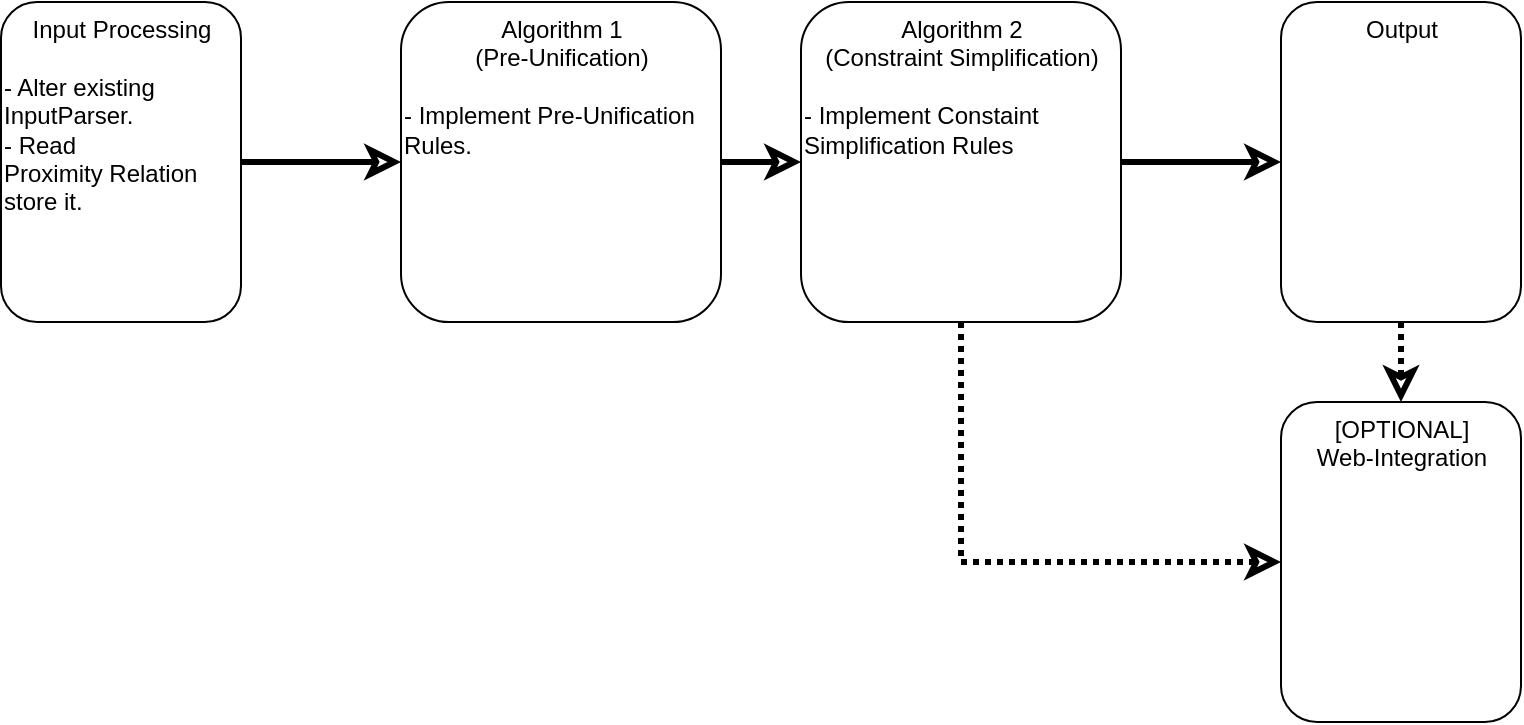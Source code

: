 <mxfile version="10.6.7" type="github"><diagram id="-d7Lz2GWPUvA6udz_A0D" name="Page-1"><mxGraphModel dx="754" dy="467" grid="1" gridSize="10" guides="1" tooltips="1" connect="1" arrows="1" fold="1" page="1" pageScale="1" pageWidth="1169" pageHeight="827" math="0" shadow="0"><root><mxCell id="0"/><mxCell id="1" parent="0"/><mxCell id="v7h8hbEKh-N4qWUSxqVZ-7" style="edgeStyle=orthogonalEdgeStyle;rounded=0;orthogonalLoop=1;jettySize=auto;html=1;entryX=0;entryY=0.5;entryDx=0;entryDy=0;strokeWidth=3;endArrow=classic;endFill=0;endSize=9;" parent="1" source="v7h8hbEKh-N4qWUSxqVZ-3" target="v7h8hbEKh-N4qWUSxqVZ-4" edge="1"><mxGeometry relative="1" as="geometry"/></mxCell><mxCell id="v7h8hbEKh-N4qWUSxqVZ-3" value="Input Processing&lt;br&gt;&lt;br&gt;&lt;div style=&quot;text-align: left&quot;&gt;- Alter existing&lt;/div&gt;&lt;div style=&quot;text-align: left&quot;&gt;InputParser.&lt;/div&gt;&lt;div style=&quot;text-align: left&quot;&gt;- Read&lt;/div&gt;&lt;div style=&quot;text-align: left&quot;&gt;Proximity Relation store it.&lt;/div&gt;&lt;div style=&quot;text-align: left&quot;&gt;&lt;br&gt;&lt;/div&gt;" style="rounded=1;whiteSpace=wrap;html=1;gradientColor=none;verticalAlign=top;" parent="1" vertex="1"><mxGeometry x="202.5" y="160" width="120" height="160" as="geometry"/></mxCell><mxCell id="v7h8hbEKh-N4qWUSxqVZ-8" style="edgeStyle=orthogonalEdgeStyle;rounded=0;orthogonalLoop=1;jettySize=auto;html=1;entryX=0;entryY=0.5;entryDx=0;entryDy=0;strokeWidth=3;endArrow=classic;endFill=0;endSize=9;" parent="1" source="v7h8hbEKh-N4qWUSxqVZ-4" target="v7h8hbEKh-N4qWUSxqVZ-5" edge="1"><mxGeometry relative="1" as="geometry"/></mxCell><mxCell id="v7h8hbEKh-N4qWUSxqVZ-4" value="Algorithm 1&lt;br&gt;(Pre-Unification)&lt;br&gt;&lt;br&gt;&lt;div style=&quot;text-align: left&quot;&gt;- Implement Pre-Unification Rules.&lt;/div&gt;&lt;div style=&quot;text-align: left&quot;&gt;&lt;br&gt;&lt;/div&gt;" style="rounded=1;whiteSpace=wrap;html=1;verticalAlign=top;" parent="1" vertex="1"><mxGeometry x="402.5" y="160" width="160" height="160" as="geometry"/></mxCell><mxCell id="v7h8hbEKh-N4qWUSxqVZ-9" style="edgeStyle=orthogonalEdgeStyle;rounded=0;orthogonalLoop=1;jettySize=auto;html=1;exitX=1;exitY=0.5;exitDx=0;exitDy=0;entryX=0;entryY=0.5;entryDx=0;entryDy=0;strokeWidth=3;endArrow=classic;endFill=0;endSize=9;" parent="1" source="v7h8hbEKh-N4qWUSxqVZ-5" target="v7h8hbEKh-N4qWUSxqVZ-6" edge="1"><mxGeometry relative="1" as="geometry"/></mxCell><mxCell id="v7h8hbEKh-N4qWUSxqVZ-11" style="edgeStyle=orthogonalEdgeStyle;rounded=0;orthogonalLoop=1;jettySize=auto;html=1;entryX=0;entryY=0.5;entryDx=0;entryDy=0;strokeWidth=3;dashed=1;dashPattern=1 1;endArrow=classic;endFill=0;endSize=9;exitX=0.5;exitY=1;exitDx=0;exitDy=0;" parent="1" source="v7h8hbEKh-N4qWUSxqVZ-5" target="v7h8hbEKh-N4qWUSxqVZ-10" edge="1"><mxGeometry relative="1" as="geometry"><mxPoint x="662.5" y="440" as="targetPoint"/><Array as="points"><mxPoint x="682.5" y="440"/></Array></mxGeometry></mxCell><mxCell id="v7h8hbEKh-N4qWUSxqVZ-5" value="Algorithm 2&lt;br&gt;(Constraint Simplification)&lt;br&gt;&lt;br&gt;&lt;div style=&quot;text-align: left&quot;&gt;- Implement Constaint Simplification Rules&lt;/div&gt;" style="rounded=1;whiteSpace=wrap;html=1;verticalAlign=top;" parent="1" vertex="1"><mxGeometry x="602.5" y="160" width="160" height="160" as="geometry"/></mxCell><mxCell id="v7h8hbEKh-N4qWUSxqVZ-13" style="edgeStyle=orthogonalEdgeStyle;rounded=0;orthogonalLoop=1;jettySize=auto;html=1;entryX=0.5;entryY=0;entryDx=0;entryDy=0;dashed=1;dashPattern=1 1;endArrow=classic;endFill=0;endSize=9;strokeWidth=3;" parent="1" source="v7h8hbEKh-N4qWUSxqVZ-6" target="v7h8hbEKh-N4qWUSxqVZ-10" edge="1"><mxGeometry relative="1" as="geometry"/></mxCell><mxCell id="v7h8hbEKh-N4qWUSxqVZ-6" value="Output" style="rounded=1;whiteSpace=wrap;html=1;verticalAlign=top;" parent="1" vertex="1"><mxGeometry x="842.5" y="160" width="120" height="160" as="geometry"/></mxCell><mxCell id="v7h8hbEKh-N4qWUSxqVZ-10" value="[OPTIONAL]&lt;br&gt;Web-Integration&lt;br&gt;" style="rounded=1;whiteSpace=wrap;html=1;verticalAlign=top;" parent="1" vertex="1"><mxGeometry x="842.5" y="360" width="120" height="160" as="geometry"/></mxCell></root></mxGraphModel></diagram></mxfile>